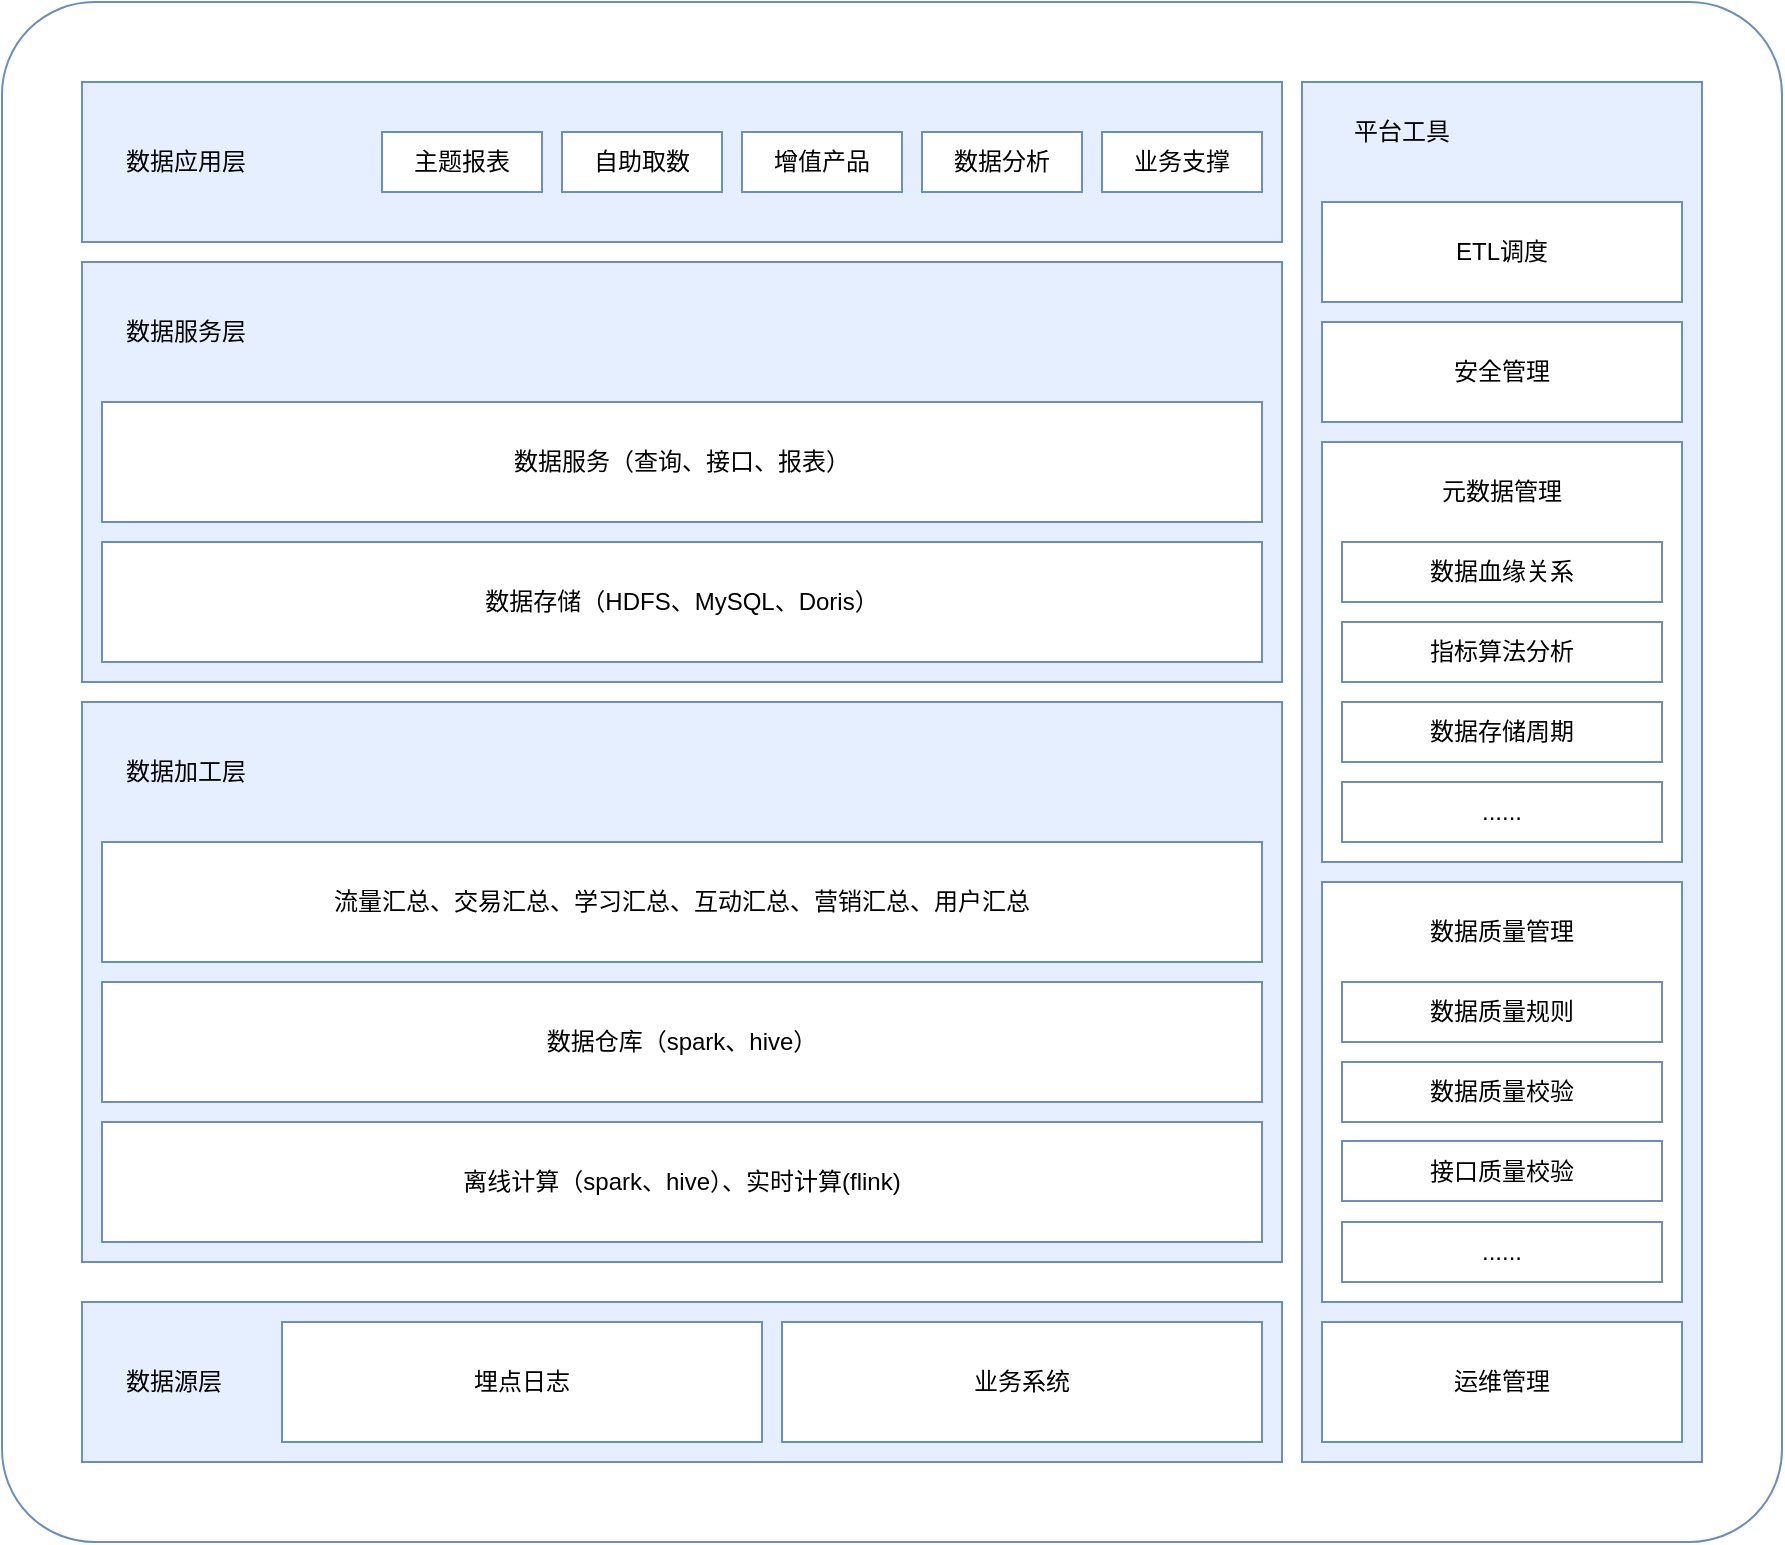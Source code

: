 <mxfile version="21.3.7" type="github">
  <diagram name="第 1 页" id="E_SaY4nuJPPijSIZm-4i">
    <mxGraphModel dx="1434" dy="740" grid="1" gridSize="10" guides="1" tooltips="1" connect="1" arrows="1" fold="1" page="1" pageScale="1" pageWidth="827" pageHeight="1169" math="0" shadow="0">
      <root>
        <mxCell id="0" />
        <mxCell id="1" parent="0" />
        <mxCell id="9yNLFaegfRONK6_nUUnn-1" value="" style="rounded=1;whiteSpace=wrap;html=1;strokeColor=#6C8EBF;arcSize=6;" vertex="1" parent="1">
          <mxGeometry x="80" width="890" height="770" as="geometry" />
        </mxCell>
        <mxCell id="9yNLFaegfRONK6_nUUnn-2" value="" style="rounded=0;whiteSpace=wrap;html=1;fillColor=#E6EFFF;strokeColor=#6C8EBF;" vertex="1" parent="1">
          <mxGeometry x="120" y="350" width="600" height="280" as="geometry" />
        </mxCell>
        <mxCell id="9yNLFaegfRONK6_nUUnn-6" value="数据加工层" style="text;html=1;strokeColor=none;fillColor=none;align=left;verticalAlign=middle;whiteSpace=wrap;rounded=0;" vertex="1" parent="1">
          <mxGeometry x="140" y="370" width="80" height="30" as="geometry" />
        </mxCell>
        <mxCell id="9yNLFaegfRONK6_nUUnn-7" value="离线计算（spark、hive）、实时计算(flink)" style="rounded=0;whiteSpace=wrap;html=1;strokeColor=#6C8EBF;" vertex="1" parent="1">
          <mxGeometry x="130" y="560" width="580" height="60" as="geometry" />
        </mxCell>
        <mxCell id="9yNLFaegfRONK6_nUUnn-8" value="数据仓库（spark、hive）" style="rounded=0;whiteSpace=wrap;html=1;strokeColor=#6C8EBF;" vertex="1" parent="1">
          <mxGeometry x="130" y="490" width="580" height="60" as="geometry" />
        </mxCell>
        <mxCell id="9yNLFaegfRONK6_nUUnn-9" value="流量汇总、交易汇总、学习汇总、互动汇总、营销汇总、用户汇总" style="rounded=0;whiteSpace=wrap;html=1;strokeColor=#6C8EBF;" vertex="1" parent="1">
          <mxGeometry x="130" y="420" width="580" height="60" as="geometry" />
        </mxCell>
        <mxCell id="9yNLFaegfRONK6_nUUnn-10" value="" style="rounded=0;whiteSpace=wrap;html=1;fillColor=#E6EFFF;strokeColor=#6C8EBF;" vertex="1" parent="1">
          <mxGeometry x="120" y="650" width="600" height="80" as="geometry" />
        </mxCell>
        <mxCell id="9yNLFaegfRONK6_nUUnn-12" value="埋点日志" style="rounded=0;whiteSpace=wrap;html=1;strokeColor=#6C8EBF;" vertex="1" parent="1">
          <mxGeometry x="220" y="660" width="240" height="60" as="geometry" />
        </mxCell>
        <mxCell id="9yNLFaegfRONK6_nUUnn-13" value="业务系统" style="rounded=0;whiteSpace=wrap;html=1;strokeColor=#6C8EBF;" vertex="1" parent="1">
          <mxGeometry x="470" y="660" width="240" height="60" as="geometry" />
        </mxCell>
        <mxCell id="9yNLFaegfRONK6_nUUnn-14" value="" style="rounded=0;whiteSpace=wrap;html=1;fillColor=#E6EFFF;strokeColor=#6C8EBF;" vertex="1" parent="1">
          <mxGeometry x="120" y="130" width="600" height="210" as="geometry" />
        </mxCell>
        <mxCell id="9yNLFaegfRONK6_nUUnn-16" value="数据服务层" style="text;html=1;strokeColor=none;fillColor=none;align=left;verticalAlign=middle;whiteSpace=wrap;rounded=0;" vertex="1" parent="1">
          <mxGeometry x="140" y="150" width="80" height="30" as="geometry" />
        </mxCell>
        <mxCell id="9yNLFaegfRONK6_nUUnn-17" value="数据存储（HDFS、MySQL、Doris）" style="rounded=0;whiteSpace=wrap;html=1;strokeColor=#6C8EBF;" vertex="1" parent="1">
          <mxGeometry x="130" y="270" width="580" height="60" as="geometry" />
        </mxCell>
        <mxCell id="9yNLFaegfRONK6_nUUnn-20" value="" style="rounded=0;whiteSpace=wrap;html=1;fillColor=#E6EFFF;strokeColor=#6C8EBF;" vertex="1" parent="1">
          <mxGeometry x="730" y="40" width="200" height="690" as="geometry" />
        </mxCell>
        <mxCell id="9yNLFaegfRONK6_nUUnn-21" value="平台工具" style="text;html=1;strokeColor=none;fillColor=none;align=center;verticalAlign=middle;whiteSpace=wrap;rounded=0;" vertex="1" parent="1">
          <mxGeometry x="740" y="50" width="80" height="30" as="geometry" />
        </mxCell>
        <mxCell id="9yNLFaegfRONK6_nUUnn-22" value="" style="rounded=0;whiteSpace=wrap;html=1;strokeColor=#6C8EBF;" vertex="1" parent="1">
          <mxGeometry x="740" y="100" width="180" height="50" as="geometry" />
        </mxCell>
        <mxCell id="9yNLFaegfRONK6_nUUnn-24" value="" style="rounded=0;whiteSpace=wrap;html=1;strokeColor=#6C8EBF;" vertex="1" parent="1">
          <mxGeometry x="740" y="440" width="180" height="210" as="geometry" />
        </mxCell>
        <mxCell id="9yNLFaegfRONK6_nUUnn-25" value="运维管理" style="rounded=0;whiteSpace=wrap;html=1;strokeColor=#6C8EBF;" vertex="1" parent="1">
          <mxGeometry x="740" y="660" width="180" height="60" as="geometry" />
        </mxCell>
        <mxCell id="9yNLFaegfRONK6_nUUnn-26" value="数据质量规则" style="rounded=0;whiteSpace=wrap;html=1;strokeColor=#6C8EBF;" vertex="1" parent="1">
          <mxGeometry x="750" y="490" width="160" height="30" as="geometry" />
        </mxCell>
        <mxCell id="9yNLFaegfRONK6_nUUnn-27" value="接口质量校验" style="rounded=0;whiteSpace=wrap;html=1;strokeColor=#6C8EBF;" vertex="1" parent="1">
          <mxGeometry x="750" y="569.5" width="160" height="30" as="geometry" />
        </mxCell>
        <mxCell id="9yNLFaegfRONK6_nUUnn-28" value="数据质量校验" style="rounded=0;whiteSpace=wrap;html=1;strokeColor=#6C8EBF;" vertex="1" parent="1">
          <mxGeometry x="750" y="530" width="160" height="30" as="geometry" />
        </mxCell>
        <mxCell id="9yNLFaegfRONK6_nUUnn-29" value="......" style="rounded=0;whiteSpace=wrap;html=1;strokeColor=#6C8EBF;" vertex="1" parent="1">
          <mxGeometry x="750" y="610" width="160" height="30" as="geometry" />
        </mxCell>
        <mxCell id="9yNLFaegfRONK6_nUUnn-30" value="数据质量管理" style="text;html=1;strokeColor=#FFFFFF;fillColor=none;align=center;verticalAlign=middle;whiteSpace=wrap;rounded=0;" vertex="1" parent="1">
          <mxGeometry x="750" y="450" width="160" height="30" as="geometry" />
        </mxCell>
        <mxCell id="9yNLFaegfRONK6_nUUnn-31" value="" style="rounded=0;whiteSpace=wrap;html=1;strokeColor=#6C8EBF;" vertex="1" parent="1">
          <mxGeometry x="740" y="220" width="180" height="210" as="geometry" />
        </mxCell>
        <mxCell id="9yNLFaegfRONK6_nUUnn-32" value="......" style="rounded=0;whiteSpace=wrap;html=1;strokeColor=#6C8EBF;" vertex="1" parent="1">
          <mxGeometry x="750" y="390" width="160" height="30" as="geometry" />
        </mxCell>
        <mxCell id="9yNLFaegfRONK6_nUUnn-33" value="数据存储周期" style="rounded=0;whiteSpace=wrap;html=1;strokeColor=#6C8EBF;" vertex="1" parent="1">
          <mxGeometry x="750" y="350" width="160" height="30" as="geometry" />
        </mxCell>
        <mxCell id="9yNLFaegfRONK6_nUUnn-34" value="指标算法分析" style="rounded=0;whiteSpace=wrap;html=1;strokeColor=#6C8EBF;" vertex="1" parent="1">
          <mxGeometry x="750" y="310" width="160" height="30" as="geometry" />
        </mxCell>
        <mxCell id="9yNLFaegfRONK6_nUUnn-35" value="数据血缘关系" style="rounded=0;whiteSpace=wrap;html=1;strokeColor=#6C8EBF;" vertex="1" parent="1">
          <mxGeometry x="750" y="270" width="160" height="30" as="geometry" />
        </mxCell>
        <mxCell id="9yNLFaegfRONK6_nUUnn-36" value="元数据管理" style="text;html=1;strokeColor=#FFFFFF;fillColor=none;align=center;verticalAlign=middle;whiteSpace=wrap;rounded=0;" vertex="1" parent="1">
          <mxGeometry x="750" y="230" width="160" height="30" as="geometry" />
        </mxCell>
        <mxCell id="9yNLFaegfRONK6_nUUnn-40" value="ETL调度" style="text;html=1;strokeColor=#FFFFFF;fillColor=none;align=center;verticalAlign=middle;whiteSpace=wrap;rounded=0;" vertex="1" parent="1">
          <mxGeometry x="750" y="110" width="160" height="30" as="geometry" />
        </mxCell>
        <mxCell id="9yNLFaegfRONK6_nUUnn-42" value="数据服务（查询、接口、报表）" style="rounded=0;whiteSpace=wrap;html=1;strokeColor=#6C8EBF;" vertex="1" parent="1">
          <mxGeometry x="130" y="200" width="580" height="60" as="geometry" />
        </mxCell>
        <mxCell id="9yNLFaegfRONK6_nUUnn-44" value="数据源层" style="text;html=1;strokeColor=none;fillColor=none;align=left;verticalAlign=middle;whiteSpace=wrap;rounded=0;" vertex="1" parent="1">
          <mxGeometry x="140" y="675" width="60" height="30" as="geometry" />
        </mxCell>
        <mxCell id="9yNLFaegfRONK6_nUUnn-45" value="" style="rounded=0;whiteSpace=wrap;html=1;fillColor=#E6EFFF;strokeColor=#6C8EBF;" vertex="1" parent="1">
          <mxGeometry x="120" y="40" width="600" height="80" as="geometry" />
        </mxCell>
        <mxCell id="9yNLFaegfRONK6_nUUnn-46" value="数据应用层" style="text;html=1;strokeColor=none;fillColor=none;align=left;verticalAlign=middle;whiteSpace=wrap;rounded=0;" vertex="1" parent="1">
          <mxGeometry x="140" y="65" width="80" height="30" as="geometry" />
        </mxCell>
        <mxCell id="9yNLFaegfRONK6_nUUnn-47" value="主题报表" style="rounded=0;whiteSpace=wrap;html=1;strokeColor=#6C8EBF;" vertex="1" parent="1">
          <mxGeometry x="270" y="65" width="80" height="30" as="geometry" />
        </mxCell>
        <mxCell id="9yNLFaegfRONK6_nUUnn-48" value="自助取数" style="rounded=0;whiteSpace=wrap;html=1;strokeColor=#6C8EBF;" vertex="1" parent="1">
          <mxGeometry x="360" y="65" width="80" height="30" as="geometry" />
        </mxCell>
        <mxCell id="9yNLFaegfRONK6_nUUnn-49" value="增值产品" style="rounded=0;whiteSpace=wrap;html=1;strokeColor=#6C8EBF;" vertex="1" parent="1">
          <mxGeometry x="450" y="65" width="80" height="30" as="geometry" />
        </mxCell>
        <mxCell id="9yNLFaegfRONK6_nUUnn-50" value="数据分析" style="rounded=0;whiteSpace=wrap;html=1;strokeColor=#6C8EBF;" vertex="1" parent="1">
          <mxGeometry x="540" y="65" width="80" height="30" as="geometry" />
        </mxCell>
        <mxCell id="9yNLFaegfRONK6_nUUnn-51" value="业务支撑" style="rounded=0;whiteSpace=wrap;html=1;strokeColor=#6C8EBF;" vertex="1" parent="1">
          <mxGeometry x="630" y="65" width="80" height="30" as="geometry" />
        </mxCell>
        <mxCell id="9yNLFaegfRONK6_nUUnn-54" value="" style="rounded=0;whiteSpace=wrap;html=1;strokeColor=#6C8EBF;" vertex="1" parent="1">
          <mxGeometry x="740" y="160" width="180" height="50" as="geometry" />
        </mxCell>
        <mxCell id="9yNLFaegfRONK6_nUUnn-55" value="安全管理" style="text;html=1;strokeColor=#FFFFFF;fillColor=none;align=center;verticalAlign=middle;whiteSpace=wrap;rounded=0;" vertex="1" parent="1">
          <mxGeometry x="750" y="170" width="160" height="30" as="geometry" />
        </mxCell>
      </root>
    </mxGraphModel>
  </diagram>
</mxfile>
